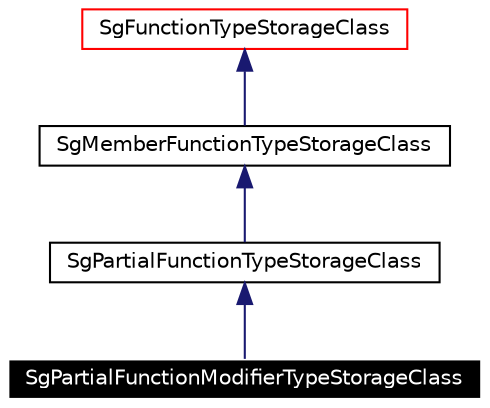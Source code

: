 digraph G
{
  edge [fontname="Helvetica",fontsize=10,labelfontname="Helvetica",labelfontsize=10];
  node [fontname="Helvetica",fontsize=10,shape=record];
  Node1 [label="SgPartialFunctionModifierTypeStorageClass",height=0.2,width=0.4,color="white", fillcolor="black", style="filled" fontcolor="white"];
  Node2 -> Node1 [dir=back,color="midnightblue",fontsize=10,style="solid",fontname="Helvetica"];
  Node2 [label="SgPartialFunctionTypeStorageClass",height=0.2,width=0.4,color="black",URL="$classSgPartialFunctionTypeStorageClass.html"];
  Node3 -> Node2 [dir=back,color="midnightblue",fontsize=10,style="solid",fontname="Helvetica"];
  Node3 [label="SgMemberFunctionTypeStorageClass",height=0.2,width=0.4,color="black",URL="$classSgMemberFunctionTypeStorageClass.html"];
  Node4 -> Node3 [dir=back,color="midnightblue",fontsize=10,style="solid",fontname="Helvetica"];
  Node4 [label="SgFunctionTypeStorageClass",height=0.2,width=0.4,color="red",URL="$classSgFunctionTypeStorageClass.html"];
}
